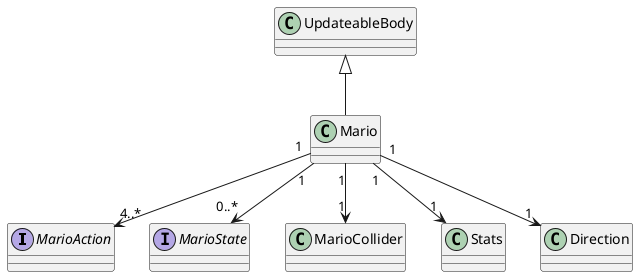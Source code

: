 @startuml Mario

interface MarioAction
interface MarioState

Mario -u-|> UpdateableBody
Mario "1" --> "4..*" MarioAction
Mario "1" --> "0..*" MarioState
Mario "1" --> "1" MarioCollider
Mario "1" --> "1" Stats
Mario "1" --> "1" Direction

@enduml